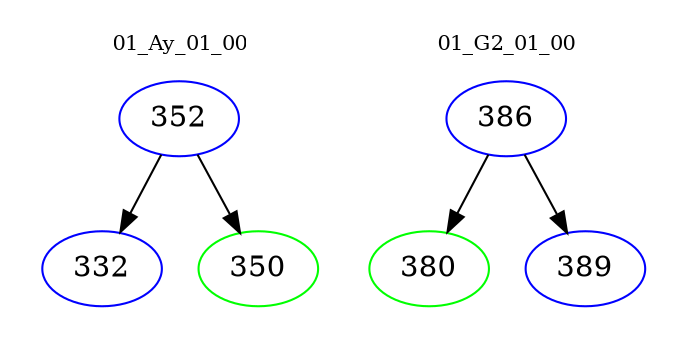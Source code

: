 digraph{
subgraph cluster_0 {
color = white
label = "01_Ay_01_00";
fontsize=10;
T0_352 [label="352", color="blue"]
T0_352 -> T0_332 [color="black"]
T0_332 [label="332", color="blue"]
T0_352 -> T0_350 [color="black"]
T0_350 [label="350", color="green"]
}
subgraph cluster_1 {
color = white
label = "01_G2_01_00";
fontsize=10;
T1_386 [label="386", color="blue"]
T1_386 -> T1_380 [color="black"]
T1_380 [label="380", color="green"]
T1_386 -> T1_389 [color="black"]
T1_389 [label="389", color="blue"]
}
}
